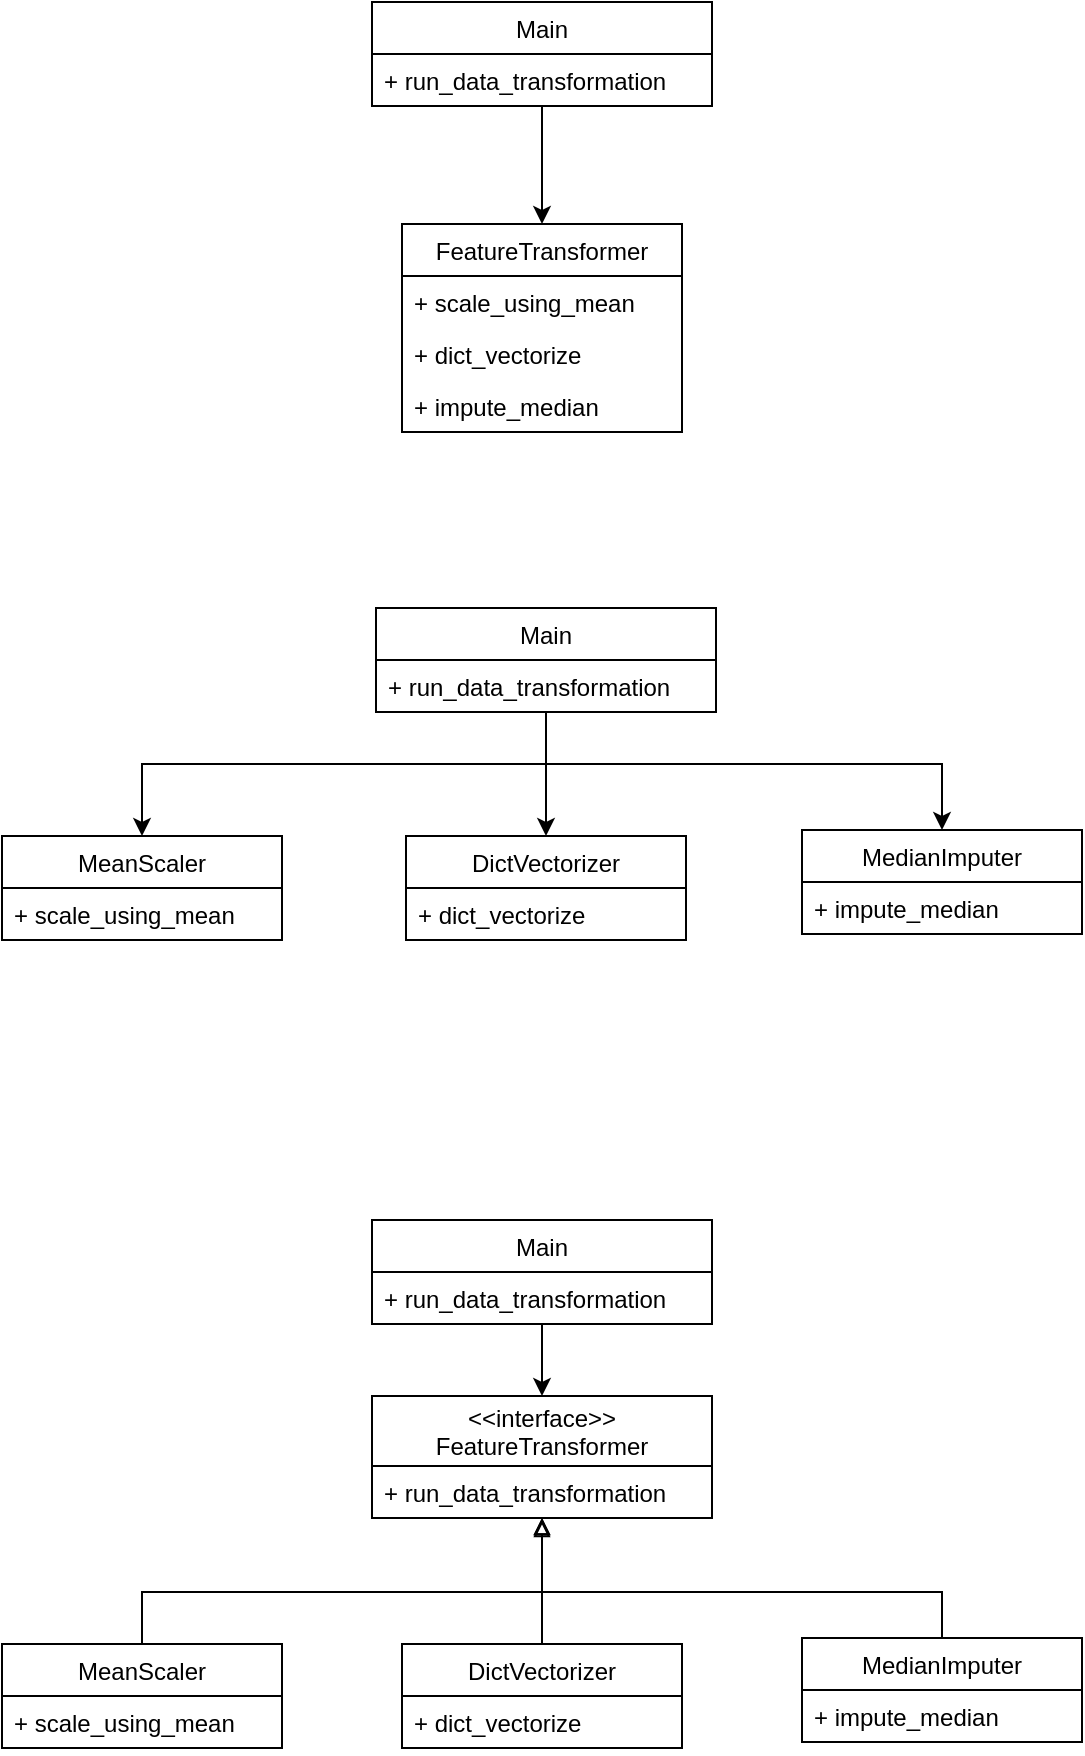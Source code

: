 <mxGraphModel dx="494" dy="519" grid="0" gridSize="10" guides="1" tooltips="1" connect="1" arrows="1" fold="1" page="1" pageScale="1" pageWidth="827" pageHeight="1169" background="#ffffff"><root><mxCell id="0"/><mxCell id="1" parent="0"/><mxCell id="21" style="edgeStyle=orthogonalEdgeStyle;rounded=0;html=1;entryX=0.5;entryY=0;jettySize=auto;orthogonalLoop=1;" edge="1" parent="1" source="2" target="17"><mxGeometry relative="1" as="geometry"/></mxCell><mxCell id="22" style="edgeStyle=orthogonalEdgeStyle;rounded=0;html=1;entryX=0.5;entryY=0;jettySize=auto;orthogonalLoop=1;" edge="1" parent="1" source="2" target="12"><mxGeometry relative="1" as="geometry"><Array as="points"><mxPoint x="416" y="432"/><mxPoint x="214" y="432"/></Array></mxGeometry></mxCell><mxCell id="23" style="edgeStyle=orthogonalEdgeStyle;rounded=0;html=1;jettySize=auto;orthogonalLoop=1;" edge="1" parent="1" source="2" target="19"><mxGeometry relative="1" as="geometry"><Array as="points"><mxPoint x="416" y="432"/><mxPoint x="614" y="432"/></Array></mxGeometry></mxCell><mxCell id="2" value="Main" style="swimlane;fontStyle=0;childLayout=stackLayout;horizontal=1;startSize=26;fillColor=none;horizontalStack=0;resizeParent=1;resizeParentMax=0;resizeLast=0;collapsible=1;marginBottom=0;swimlaneFillColor=#ffffff;" vertex="1" parent="1"><mxGeometry x="331" y="354" width="170" height="52" as="geometry"/></mxCell><mxCell id="3" value="+ run_data_transformation" style="text;strokeColor=none;fillColor=none;align=left;verticalAlign=top;spacingLeft=4;spacingRight=4;overflow=hidden;rotatable=0;points=[[0,0.5],[1,0.5]];portConstraint=eastwest;" vertex="1" parent="2"><mxGeometry y="26" width="170" height="26" as="geometry"/></mxCell><mxCell id="12" value="MeanScaler" style="swimlane;fontStyle=0;childLayout=stackLayout;horizontal=1;startSize=26;fillColor=none;horizontalStack=0;resizeParent=1;resizeParentMax=0;resizeLast=0;collapsible=1;marginBottom=0;swimlaneFillColor=#ffffff;" vertex="1" parent="1"><mxGeometry x="144" y="468" width="140" height="52" as="geometry"/></mxCell><mxCell id="13" value="+ scale_using_mean" style="text;strokeColor=none;fillColor=none;align=left;verticalAlign=top;spacingLeft=4;spacingRight=4;overflow=hidden;rotatable=0;points=[[0,0.5],[1,0.5]];portConstraint=eastwest;" vertex="1" parent="12"><mxGeometry y="26" width="140" height="26" as="geometry"/></mxCell><mxCell id="17" value="DictVectorizer" style="swimlane;fontStyle=0;childLayout=stackLayout;horizontal=1;startSize=26;fillColor=none;horizontalStack=0;resizeParent=1;resizeParentMax=0;resizeLast=0;collapsible=1;marginBottom=0;swimlaneFillColor=#ffffff;" vertex="1" parent="1"><mxGeometry x="346" y="468" width="140" height="52" as="geometry"/></mxCell><mxCell id="18" value="+ dict_vectorize" style="text;strokeColor=none;fillColor=none;align=left;verticalAlign=top;spacingLeft=4;spacingRight=4;overflow=hidden;rotatable=0;points=[[0,0.5],[1,0.5]];portConstraint=eastwest;" vertex="1" parent="17"><mxGeometry y="26" width="140" height="26" as="geometry"/></mxCell><mxCell id="19" value="MedianImputer" style="swimlane;fontStyle=0;childLayout=stackLayout;horizontal=1;startSize=26;fillColor=none;horizontalStack=0;resizeParent=1;resizeParentMax=0;resizeLast=0;collapsible=1;marginBottom=0;swimlaneFillColor=#ffffff;" vertex="1" parent="1"><mxGeometry x="544" y="465" width="140" height="52" as="geometry"/></mxCell><mxCell id="20" value="+ impute_median" style="text;strokeColor=none;fillColor=none;align=left;verticalAlign=top;spacingLeft=4;spacingRight=4;overflow=hidden;rotatable=0;points=[[0,0.5],[1,0.5]];portConstraint=eastwest;" vertex="1" parent="19"><mxGeometry y="26" width="140" height="26" as="geometry"/></mxCell><mxCell id="37" style="edgeStyle=orthogonalEdgeStyle;rounded=0;html=1;entryX=0.5;entryY=0;jettySize=auto;orthogonalLoop=1;" edge="1" parent="1" source="26" target="33"><mxGeometry relative="1" as="geometry"/></mxCell><mxCell id="26" value="Main" style="swimlane;fontStyle=0;childLayout=stackLayout;horizontal=1;startSize=26;fillColor=none;horizontalStack=0;resizeParent=1;resizeParentMax=0;resizeLast=0;collapsible=1;marginBottom=0;swimlaneFillColor=#ffffff;" vertex="1" parent="1"><mxGeometry x="329" y="51" width="170" height="52" as="geometry"/></mxCell><mxCell id="27" value="+ run_data_transformation" style="text;strokeColor=none;fillColor=none;align=left;verticalAlign=top;spacingLeft=4;spacingRight=4;overflow=hidden;rotatable=0;points=[[0,0.5],[1,0.5]];portConstraint=eastwest;" vertex="1" parent="26"><mxGeometry y="26" width="170" height="26" as="geometry"/></mxCell><mxCell id="33" value="FeatureTransformer" style="swimlane;fontStyle=0;childLayout=stackLayout;horizontal=1;startSize=26;fillColor=none;horizontalStack=0;resizeParent=1;resizeParentMax=0;resizeLast=0;collapsible=1;marginBottom=0;swimlaneFillColor=#ffffff;" vertex="1" parent="1"><mxGeometry x="344" y="162" width="140" height="104" as="geometry"/></mxCell><mxCell id="34" value="+ scale_using_mean" style="text;strokeColor=none;fillColor=none;align=left;verticalAlign=top;spacingLeft=4;spacingRight=4;overflow=hidden;rotatable=0;points=[[0,0.5],[1,0.5]];portConstraint=eastwest;" vertex="1" parent="33"><mxGeometry y="26" width="140" height="26" as="geometry"/></mxCell><mxCell id="35" value="+ dict_vectorize" style="text;strokeColor=none;fillColor=none;align=left;verticalAlign=top;spacingLeft=4;spacingRight=4;overflow=hidden;rotatable=0;points=[[0,0.5],[1,0.5]];portConstraint=eastwest;" vertex="1" parent="33"><mxGeometry y="52" width="140" height="26" as="geometry"/></mxCell><mxCell id="36" value="+ impute_median" style="text;strokeColor=none;fillColor=none;align=left;verticalAlign=top;spacingLeft=4;spacingRight=4;overflow=hidden;rotatable=0;points=[[0,0.5],[1,0.5]];portConstraint=eastwest;" vertex="1" parent="33"><mxGeometry y="78" width="140" height="26" as="geometry"/></mxCell><mxCell id="53" style="edgeStyle=orthogonalEdgeStyle;rounded=0;html=1;entryX=0.5;entryY=0;jettySize=auto;orthogonalLoop=1;" edge="1" parent="1" source="41" target="51"><mxGeometry relative="1" as="geometry"/></mxCell><mxCell id="41" value="Main" style="swimlane;fontStyle=0;childLayout=stackLayout;horizontal=1;startSize=26;fillColor=none;horizontalStack=0;resizeParent=1;resizeParentMax=0;resizeLast=0;collapsible=1;marginBottom=0;swimlaneFillColor=#ffffff;" vertex="1" parent="1"><mxGeometry x="329" y="660" width="170" height="52" as="geometry"/></mxCell><mxCell id="42" value="+ run_data_transformation" style="text;strokeColor=none;fillColor=none;align=left;verticalAlign=top;spacingLeft=4;spacingRight=4;overflow=hidden;rotatable=0;points=[[0,0.5],[1,0.5]];portConstraint=eastwest;" vertex="1" parent="41"><mxGeometry y="26" width="170" height="26" as="geometry"/></mxCell><mxCell id="56" style="edgeStyle=orthogonalEdgeStyle;rounded=0;html=1;startArrow=none;startFill=0;endArrow=block;endFill=0;jettySize=auto;orthogonalLoop=1;" edge="1" parent="1" source="43" target="52"><mxGeometry relative="1" as="geometry"><Array as="points"><mxPoint x="214" y="846"/><mxPoint x="414" y="846"/></Array></mxGeometry></mxCell><mxCell id="43" value="MeanScaler" style="swimlane;fontStyle=0;childLayout=stackLayout;horizontal=1;startSize=26;fillColor=none;horizontalStack=0;resizeParent=1;resizeParentMax=0;resizeLast=0;collapsible=1;marginBottom=0;swimlaneFillColor=#ffffff;" vertex="1" parent="1"><mxGeometry x="144" y="872" width="140" height="52" as="geometry"/></mxCell><mxCell id="44" value="+ scale_using_mean" style="text;strokeColor=none;fillColor=none;align=left;verticalAlign=top;spacingLeft=4;spacingRight=4;overflow=hidden;rotatable=0;points=[[0,0.5],[1,0.5]];portConstraint=eastwest;" vertex="1" parent="43"><mxGeometry y="26" width="140" height="26" as="geometry"/></mxCell><mxCell id="59" style="edgeStyle=orthogonalEdgeStyle;rounded=0;html=1;startArrow=none;startFill=0;endArrow=block;endFill=0;jettySize=auto;orthogonalLoop=1;" edge="1" parent="1" source="45"><mxGeometry relative="1" as="geometry"><mxPoint x="414" y="809" as="targetPoint"/></mxGeometry></mxCell><mxCell id="45" value="DictVectorizer" style="swimlane;fontStyle=0;childLayout=stackLayout;horizontal=1;startSize=26;fillColor=none;horizontalStack=0;resizeParent=1;resizeParentMax=0;resizeLast=0;collapsible=1;marginBottom=0;swimlaneFillColor=#ffffff;" vertex="1" parent="1"><mxGeometry x="344" y="872" width="140" height="52" as="geometry"/></mxCell><mxCell id="46" value="+ dict_vectorize" style="text;strokeColor=none;fillColor=none;align=left;verticalAlign=top;spacingLeft=4;spacingRight=4;overflow=hidden;rotatable=0;points=[[0,0.5],[1,0.5]];portConstraint=eastwest;" vertex="1" parent="45"><mxGeometry y="26" width="140" height="26" as="geometry"/></mxCell><mxCell id="58" style="edgeStyle=orthogonalEdgeStyle;rounded=0;html=1;entryX=0.5;entryY=1.038;entryPerimeter=0;startArrow=none;startFill=0;endArrow=block;endFill=0;jettySize=auto;orthogonalLoop=1;" edge="1" parent="1" source="47" target="52"><mxGeometry relative="1" as="geometry"><Array as="points"><mxPoint x="614" y="846"/><mxPoint x="414" y="846"/></Array></mxGeometry></mxCell><mxCell id="47" value="MedianImputer" style="swimlane;fontStyle=0;childLayout=stackLayout;horizontal=1;startSize=26;fillColor=none;horizontalStack=0;resizeParent=1;resizeParentMax=0;resizeLast=0;collapsible=1;marginBottom=0;swimlaneFillColor=#ffffff;" vertex="1" parent="1"><mxGeometry x="544" y="869" width="140" height="52" as="geometry"/></mxCell><mxCell id="48" value="+ impute_median" style="text;strokeColor=none;fillColor=none;align=left;verticalAlign=top;spacingLeft=4;spacingRight=4;overflow=hidden;rotatable=0;points=[[0,0.5],[1,0.5]];portConstraint=eastwest;" vertex="1" parent="47"><mxGeometry y="26" width="140" height="26" as="geometry"/></mxCell><mxCell id="51" value="&lt;&lt;interface&gt;&gt;&#10;FeatureTransformer" style="swimlane;fontStyle=0;childLayout=stackLayout;horizontal=1;startSize=35;fillColor=none;horizontalStack=0;resizeParent=1;resizeParentMax=0;resizeLast=0;collapsible=1;marginBottom=0;swimlaneFillColor=#ffffff;" vertex="1" parent="1"><mxGeometry x="329" y="748" width="170" height="61" as="geometry"/></mxCell><mxCell id="52" value="+ run_data_transformation" style="text;strokeColor=none;fillColor=none;align=left;verticalAlign=top;spacingLeft=4;spacingRight=4;overflow=hidden;rotatable=0;points=[[0,0.5],[1,0.5]];portConstraint=eastwest;" vertex="1" parent="51"><mxGeometry y="35" width="170" height="26" as="geometry"/></mxCell></root></mxGraphModel>